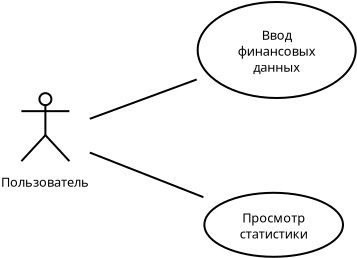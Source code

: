 <?xml version="1.0" encoding="UTF-8"?>
<dia:diagram xmlns:dia="http://www.lysator.liu.se/~alla/dia/">
  <dia:layer name="Background" visible="true" active="true">
    <dia:object type="UML - Actor" version="0" id="O0">
      <dia:attribute name="obj_pos">
        <dia:point val="8.396,12.474"/>
      </dia:attribute>
      <dia:attribute name="obj_bb">
        <dia:rectangle val="6.035,9.724;10.758,15.224"/>
      </dia:attribute>
      <dia:attribute name="meta">
        <dia:composite type="dict"/>
      </dia:attribute>
      <dia:attribute name="elem_corner">
        <dia:point val="7.146,9.774"/>
      </dia:attribute>
      <dia:attribute name="elem_width">
        <dia:real val="2.5"/>
      </dia:attribute>
      <dia:attribute name="elem_height">
        <dia:real val="5.4"/>
      </dia:attribute>
      <dia:attribute name="line_width">
        <dia:real val="0.1"/>
      </dia:attribute>
      <dia:attribute name="line_colour">
        <dia:color val="#000000"/>
      </dia:attribute>
      <dia:attribute name="fill_colour">
        <dia:color val="#ffffff"/>
      </dia:attribute>
      <dia:attribute name="text">
        <dia:composite type="text">
          <dia:attribute name="string">
            <dia:string>#Пользователь#</dia:string>
          </dia:attribute>
          <dia:attribute name="font">
            <dia:font family="sans" style="0" name="Helvetica"/>
          </dia:attribute>
          <dia:attribute name="height">
            <dia:real val="0.8"/>
          </dia:attribute>
          <dia:attribute name="pos">
            <dia:point val="8.396,14.969"/>
          </dia:attribute>
          <dia:attribute name="color">
            <dia:color val="#000000"/>
          </dia:attribute>
          <dia:attribute name="alignment">
            <dia:enum val="1"/>
          </dia:attribute>
        </dia:composite>
      </dia:attribute>
    </dia:object>
    <dia:object type="UML - Usecase" version="0" id="O1">
      <dia:attribute name="obj_pos">
        <dia:point val="16.01,5.816"/>
      </dia:attribute>
      <dia:attribute name="obj_bb">
        <dia:rectangle val="15.96,5.766;24.455,10.666"/>
      </dia:attribute>
      <dia:attribute name="meta">
        <dia:composite type="dict"/>
      </dia:attribute>
      <dia:attribute name="elem_corner">
        <dia:point val="16.01,5.816"/>
      </dia:attribute>
      <dia:attribute name="elem_width">
        <dia:real val="8.395"/>
      </dia:attribute>
      <dia:attribute name="elem_height">
        <dia:real val="4.8"/>
      </dia:attribute>
      <dia:attribute name="line_width">
        <dia:real val="0.1"/>
      </dia:attribute>
      <dia:attribute name="line_colour">
        <dia:color val="#000000"/>
      </dia:attribute>
      <dia:attribute name="fill_colour">
        <dia:color val="#ffffff"/>
      </dia:attribute>
      <dia:attribute name="text_outside">
        <dia:boolean val="false"/>
      </dia:attribute>
      <dia:attribute name="collaboration">
        <dia:boolean val="false"/>
      </dia:attribute>
      <dia:attribute name="text">
        <dia:composite type="text">
          <dia:attribute name="string">
            <dia:string>#Ввод
финансовых
данных#</dia:string>
          </dia:attribute>
          <dia:attribute name="font">
            <dia:font family="sans" style="0" name="Helvetica"/>
          </dia:attribute>
          <dia:attribute name="height">
            <dia:real val="0.8"/>
          </dia:attribute>
          <dia:attribute name="pos">
            <dia:point val="20.207,7.611"/>
          </dia:attribute>
          <dia:attribute name="color">
            <dia:color val="#000000"/>
          </dia:attribute>
          <dia:attribute name="alignment">
            <dia:enum val="1"/>
          </dia:attribute>
        </dia:composite>
      </dia:attribute>
    </dia:object>
    <dia:object type="UML - Usecase" version="0" id="O2">
      <dia:attribute name="obj_pos">
        <dia:point val="16.345,15.356"/>
      </dia:attribute>
      <dia:attribute name="obj_bb">
        <dia:rectangle val="16.295,15.306;24.12,18.606"/>
      </dia:attribute>
      <dia:attribute name="meta">
        <dia:composite type="dict"/>
      </dia:attribute>
      <dia:attribute name="elem_corner">
        <dia:point val="16.345,15.356"/>
      </dia:attribute>
      <dia:attribute name="elem_width">
        <dia:real val="7.725"/>
      </dia:attribute>
      <dia:attribute name="elem_height">
        <dia:real val="3.2"/>
      </dia:attribute>
      <dia:attribute name="line_width">
        <dia:real val="0.1"/>
      </dia:attribute>
      <dia:attribute name="line_colour">
        <dia:color val="#000000"/>
      </dia:attribute>
      <dia:attribute name="fill_colour">
        <dia:color val="#ffffff"/>
      </dia:attribute>
      <dia:attribute name="text_outside">
        <dia:boolean val="false"/>
      </dia:attribute>
      <dia:attribute name="collaboration">
        <dia:boolean val="false"/>
      </dia:attribute>
      <dia:attribute name="text">
        <dia:composite type="text">
          <dia:attribute name="string">
            <dia:string>#Просмотр
статистики#</dia:string>
          </dia:attribute>
          <dia:attribute name="font">
            <dia:font family="sans" style="0" name="Helvetica"/>
          </dia:attribute>
          <dia:attribute name="height">
            <dia:real val="0.8"/>
          </dia:attribute>
          <dia:attribute name="pos">
            <dia:point val="20.207,16.751"/>
          </dia:attribute>
          <dia:attribute name="color">
            <dia:color val="#000000"/>
          </dia:attribute>
          <dia:attribute name="alignment">
            <dia:enum val="1"/>
          </dia:attribute>
        </dia:composite>
      </dia:attribute>
    </dia:object>
    <dia:object type="Standard - Text" version="1" id="O3">
      <dia:attribute name="obj_pos">
        <dia:point val="20.207,8.216"/>
      </dia:attribute>
      <dia:attribute name="obj_bb">
        <dia:rectangle val="20.207,7.621;20.207,8.366"/>
      </dia:attribute>
      <dia:attribute name="text">
        <dia:composite type="text">
          <dia:attribute name="string">
            <dia:string>##</dia:string>
          </dia:attribute>
          <dia:attribute name="font">
            <dia:font family="sans" style="0" name="Helvetica"/>
          </dia:attribute>
          <dia:attribute name="height">
            <dia:real val="0.8"/>
          </dia:attribute>
          <dia:attribute name="pos">
            <dia:point val="20.207,8.216"/>
          </dia:attribute>
          <dia:attribute name="color">
            <dia:color val="#000000"/>
          </dia:attribute>
          <dia:attribute name="alignment">
            <dia:enum val="0"/>
          </dia:attribute>
        </dia:composite>
      </dia:attribute>
      <dia:attribute name="valign">
        <dia:enum val="3"/>
      </dia:attribute>
      <dia:connections>
        <dia:connection handle="0" to="O1" connection="8"/>
      </dia:connections>
    </dia:object>
    <dia:object type="Standard - Line" version="0" id="O4">
      <dia:attribute name="obj_pos">
        <dia:point val="10.757,11.623"/>
      </dia:attribute>
      <dia:attribute name="obj_bb">
        <dia:rectangle val="10.693,9.683;16.023,11.687"/>
      </dia:attribute>
      <dia:attribute name="conn_endpoints">
        <dia:point val="10.757,11.623"/>
        <dia:point val="15.96,9.747"/>
      </dia:attribute>
      <dia:attribute name="numcp">
        <dia:int val="1"/>
      </dia:attribute>
      <dia:connections>
        <dia:connection handle="0" to="O0" connection="8"/>
        <dia:connection handle="1" to="O1" connection="8"/>
      </dia:connections>
    </dia:object>
    <dia:object type="Standard - Line" version="0" id="O5">
      <dia:attribute name="obj_pos">
        <dia:point val="10.757,13.37"/>
      </dia:attribute>
      <dia:attribute name="obj_bb">
        <dia:rectangle val="10.692,13.305;16.36,15.537"/>
      </dia:attribute>
      <dia:attribute name="conn_endpoints">
        <dia:point val="10.757,13.37"/>
        <dia:point val="16.296,15.472"/>
      </dia:attribute>
      <dia:attribute name="numcp">
        <dia:int val="1"/>
      </dia:attribute>
      <dia:connections>
        <dia:connection handle="0" to="O0" connection="8"/>
        <dia:connection handle="1" to="O2" connection="8"/>
      </dia:connections>
    </dia:object>
  </dia:layer>
</dia:diagram>
